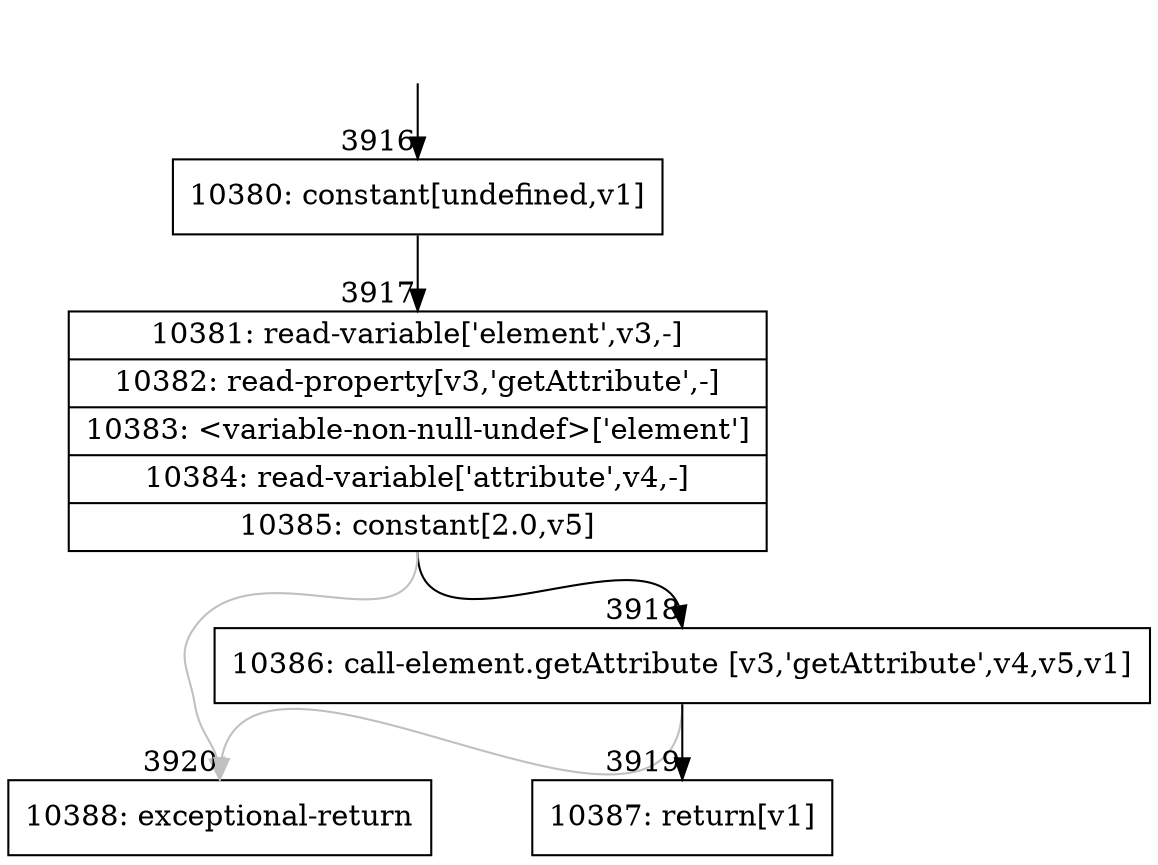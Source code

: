 digraph {
rankdir="TD"
BB_entry330[shape=none,label=""];
BB_entry330 -> BB3916 [tailport=s, headport=n, headlabel="    3916"]
BB3916 [shape=record label="{10380: constant[undefined,v1]}" ] 
BB3916 -> BB3917 [tailport=s, headport=n, headlabel="      3917"]
BB3917 [shape=record label="{10381: read-variable['element',v3,-]|10382: read-property[v3,'getAttribute',-]|10383: \<variable-non-null-undef\>['element']|10384: read-variable['attribute',v4,-]|10385: constant[2.0,v5]}" ] 
BB3917 -> BB3918 [tailport=s, headport=n, headlabel="      3918"]
BB3917 -> BB3920 [tailport=s, headport=n, color=gray, headlabel="      3920"]
BB3918 [shape=record label="{10386: call-element.getAttribute [v3,'getAttribute',v4,v5,v1]}" ] 
BB3918 -> BB3919 [tailport=s, headport=n, headlabel="      3919"]
BB3918 -> BB3920 [tailport=s, headport=n, color=gray]
BB3919 [shape=record label="{10387: return[v1]}" ] 
BB3920 [shape=record label="{10388: exceptional-return}" ] 
//#$~ 2919
}
